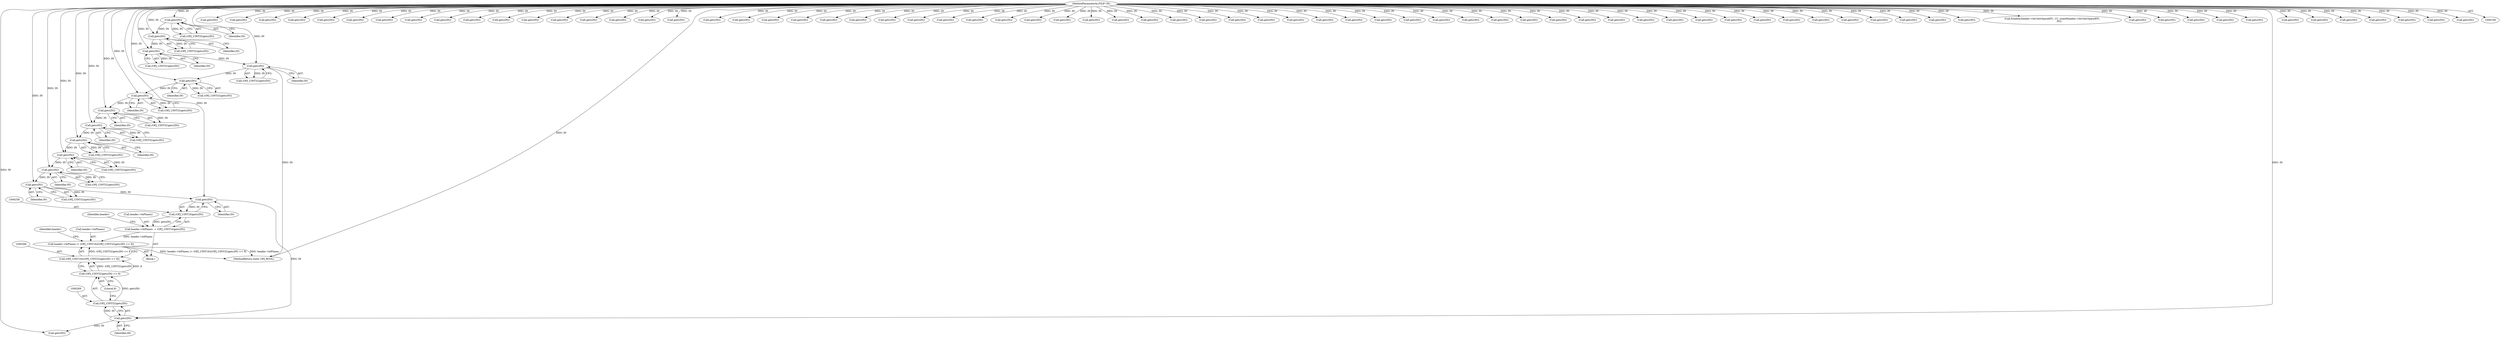 digraph "0_openjpeg_baf0c1ad4572daa89caa3b12985bdd93530f0dd7@pointer" {
"1000261" [label="(Call,header->biPlanes |= (OPJ_UINT16)((OPJ_UINT32)getc(IN) << 8))"];
"1000253" [label="(Call,header->biPlanes  = (OPJ_UINT16)getc(IN))"];
"1000257" [label="(Call,(OPJ_UINT16)getc(IN))"];
"1000259" [label="(Call,getc(IN))"];
"1000250" [label="(Call,getc(IN))"];
"1000240" [label="(Call,getc(IN))"];
"1000230" [label="(Call,getc(IN))"];
"1000221" [label="(Call,getc(IN))"];
"1000212" [label="(Call,getc(IN))"];
"1000202" [label="(Call,getc(IN))"];
"1000192" [label="(Call,getc(IN))"];
"1000183" [label="(Call,getc(IN))"];
"1000153" [label="(Call,getc(IN))"];
"1000143" [label="(Call,getc(IN))"];
"1000133" [label="(Call,getc(IN))"];
"1000124" [label="(Call,getc(IN))"];
"1000109" [label="(MethodParameterIn,FILE* IN)"];
"1000265" [label="(Call,(OPJ_UINT16)((OPJ_UINT32)getc(IN) << 8))"];
"1000267" [label="(Call,(OPJ_UINT32)getc(IN) << 8)"];
"1000268" [label="(Call,(OPJ_UINT32)getc(IN))"];
"1000270" [label="(Call,getc(IN))"];
"1000990" [label="(Call,getc(IN))"];
"1000241" [label="(Identifier,IN)"];
"1000254" [label="(Call,header->biPlanes)"];
"1000231" [label="(Identifier,IN)"];
"1000841" [label="(Call,getc(IN))"];
"1000895" [label="(Call,getc(IN))"];
"1000952" [label="(Call,getc(IN))"];
"1000200" [label="(Call,(OPJ_UINT32)getc(IN))"];
"1000222" [label="(Identifier,IN)"];
"1000452" [label="(Call,getc(IN))"];
"1000971" [label="(Call,getc(IN))"];
"1000500" [label="(Call,getc(IN))"];
"1000554" [label="(Call,getc(IN))"];
"1000659" [label="(Call,getc(IN))"];
"1000924" [label="(Call,getc(IN))"];
"1000722" [label="(Call,getc(IN))"];
"1000573" [label="(Call,getc(IN))"];
"1000262" [label="(Call,header->biPlanes)"];
"1000442" [label="(Call,getc(IN))"];
"1000133" [label="(Call,getc(IN))"];
"1000348" [label="(Call,getc(IN))"];
"1000404" [label="(Call,getc(IN))"];
"1000433" [label="(Call,getc(IN))"];
"1000980" [label="(Call,getc(IN))"];
"1000210" [label="(Call,(OPJ_UINT32)getc(IN))"];
"1001043" [label="(MethodReturn,static OPJ_BOOL)"];
"1000904" [label="(Call,getc(IN))"];
"1000859" [label="(Call,getc(IN))"];
"1000518" [label="(Call,getc(IN))"];
"1000212" [label="(Call,getc(IN))"];
"1001000" [label="(Call,getc(IN))"];
"1000869" [label="(Call,getc(IN))"];
"1000134" [label="(Identifier,IN)"];
"1000228" [label="(Call,(OPJ_UINT32)getc(IN))"];
"1000259" [label="(Call,getc(IN))"];
"1000124" [label="(Call,getc(IN))"];
"1000583" [label="(Call,getc(IN))"];
"1000319" [label="(Call,getc(IN))"];
"1000257" [label="(Call,(OPJ_UINT16)getc(IN))"];
"1000424" [label="(Call,getc(IN))"];
"1000271" [label="(Identifier,IN)"];
"1000219" [label="(Call,(OPJ_UINT32)getc(IN))"];
"1000275" [label="(Identifier,header)"];
"1000328" [label="(Call,getc(IN))"];
"1000230" [label="(Call,getc(IN))"];
"1000144" [label="(Identifier,IN)"];
"1000125" [label="(Identifier,IN)"];
"1000962" [label="(Call,getc(IN))"];
"1000649" [label="(Call,getc(IN))"];
"1000509" [label="(Call,getc(IN))"];
"1000203" [label="(Identifier,IN)"];
"1001018" [label="(Call,getc(IN))"];
"1000131" [label="(Call,(OPJ_UINT32)getc(IN))"];
"1000732" [label="(Call,getc(IN))"];
"1000190" [label="(Call,(OPJ_UINT32)getc(IN))"];
"1000462" [label="(Call,getc(IN))"];
"1000621" [label="(Call,getc(IN))"];
"1000261" [label="(Call,header->biPlanes |= (OPJ_UINT16)((OPJ_UINT32)getc(IN) << 8))"];
"1000202" [label="(Call,getc(IN))"];
"1000538" [label="(Call,getc(IN))"];
"1000143" [label="(Call,getc(IN))"];
"1000490" [label="(Call,getc(IN))"];
"1000713" [label="(Call,getc(IN))"];
"1000774" [label="(Call,getc(IN))"];
"1001028" [label="(Call,getc(IN))"];
"1000184" [label="(Identifier,IN)"];
"1000942" [label="(Call,getc(IN))"];
"1000238" [label="(Call,(OPJ_UINT32)getc(IN))"];
"1000141" [label="(Call,(OPJ_UINT32)getc(IN))"];
"1000250" [label="(Call,getc(IN))"];
"1000376" [label="(Call,getc(IN))"];
"1000611" [label="(Call,getc(IN))"];
"1000793" [label="(Call,getc(IN))"];
"1000268" [label="(Call,(OPJ_UINT32)getc(IN))"];
"1000260" [label="(Identifier,IN)"];
"1000914" [label="(Call,getc(IN))"];
"1000879" [label="(Call,getc(IN))"];
"1000122" [label="(Call,(OPJ_UINT32)getc(IN))"];
"1000630" [label="(Call,getc(IN))"];
"1000183" [label="(Call,getc(IN))"];
"1000395" [label="(Call,getc(IN))"];
"1000601" [label="(Call,getc(IN))"];
"1000251" [label="(Identifier,IN)"];
"1000414" [label="(Call,getc(IN))"];
"1000563" [label="(Call,getc(IN))"];
"1000270" [label="(Call,getc(IN))"];
"1000192" [label="(Call,getc(IN))"];
"1000480" [label="(Call,getc(IN))"];
"1000213" [label="(Identifier,IN)"];
"1000154" [label="(Identifier,IN)"];
"1000109" [label="(MethodParameterIn,FILE* IN)"];
"1000193" [label="(Identifier,IN)"];
"1000366" [label="(Call,getc(IN))"];
"1000803" [label="(Call,getc(IN))"];
"1001038" [label="(Call,getc(IN))"];
"1000267" [label="(Call,(OPJ_UINT32)getc(IN) << 8)"];
"1000668" [label="(Call,getc(IN))"];
"1000153" [label="(Call,getc(IN))"];
"1000265" [label="(Call,(OPJ_UINT16)((OPJ_UINT32)getc(IN) << 8))"];
"1000697" [label="(Call,getc(IN))"];
"1000639" [label="(Call,getc(IN))"];
"1000272" [label="(Literal,8)"];
"1000290" [label="(Call,getc(IN))"];
"1000357" [label="(Call,getc(IN))"];
"1000850" [label="(Call,getc(IN))"];
"1000933" [label="(Call,getc(IN))"];
"1000592" [label="(Call,getc(IN))"];
"1000747" [label="(Call,fread(&(header->biColorSpaceEP), 1U, sizeof(header->biColorSpaceEP),\n                  IN))"];
"1000831" [label="(Call,getc(IN))"];
"1000263" [label="(Identifier,header)"];
"1000687" [label="(Call,getc(IN))"];
"1000111" [label="(Block,)"];
"1000248" [label="(Call,(OPJ_UINT32)getc(IN))"];
"1000471" [label="(Call,getc(IN))"];
"1000386" [label="(Call,getc(IN))"];
"1001009" [label="(Call,getc(IN))"];
"1000279" [label="(Call,getc(IN))"];
"1000221" [label="(Call,getc(IN))"];
"1000338" [label="(Call,getc(IN))"];
"1000677" [label="(Call,getc(IN))"];
"1000151" [label="(Call,(OPJ_UINT32)getc(IN))"];
"1000181" [label="(Call,(OPJ_UINT32)getc(IN))"];
"1000253" [label="(Call,header->biPlanes  = (OPJ_UINT16)getc(IN))"];
"1000742" [label="(Call,getc(IN))"];
"1000240" [label="(Call,getc(IN))"];
"1000821" [label="(Call,getc(IN))"];
"1000783" [label="(Call,getc(IN))"];
"1000812" [label="(Call,getc(IN))"];
"1000528" [label="(Call,getc(IN))"];
"1000261" -> "1000111"  [label="AST: "];
"1000261" -> "1000265"  [label="CFG: "];
"1000262" -> "1000261"  [label="AST: "];
"1000265" -> "1000261"  [label="AST: "];
"1000275" -> "1000261"  [label="CFG: "];
"1000261" -> "1001043"  [label="DDG: header->biPlanes"];
"1000261" -> "1001043"  [label="DDG: header->biPlanes |= (OPJ_UINT16)((OPJ_UINT32)getc(IN) << 8)"];
"1000253" -> "1000261"  [label="DDG: header->biPlanes"];
"1000265" -> "1000261"  [label="DDG: (OPJ_UINT32)getc(IN) << 8"];
"1000253" -> "1000111"  [label="AST: "];
"1000253" -> "1000257"  [label="CFG: "];
"1000254" -> "1000253"  [label="AST: "];
"1000257" -> "1000253"  [label="AST: "];
"1000263" -> "1000253"  [label="CFG: "];
"1000257" -> "1000253"  [label="DDG: getc(IN)"];
"1000257" -> "1000259"  [label="CFG: "];
"1000258" -> "1000257"  [label="AST: "];
"1000259" -> "1000257"  [label="AST: "];
"1000259" -> "1000257"  [label="DDG: IN"];
"1000259" -> "1000260"  [label="CFG: "];
"1000260" -> "1000259"  [label="AST: "];
"1000250" -> "1000259"  [label="DDG: IN"];
"1000109" -> "1000259"  [label="DDG: IN"];
"1000259" -> "1000270"  [label="DDG: IN"];
"1000250" -> "1000248"  [label="AST: "];
"1000250" -> "1000251"  [label="CFG: "];
"1000251" -> "1000250"  [label="AST: "];
"1000248" -> "1000250"  [label="CFG: "];
"1000250" -> "1000248"  [label="DDG: IN"];
"1000240" -> "1000250"  [label="DDG: IN"];
"1000109" -> "1000250"  [label="DDG: IN"];
"1000240" -> "1000238"  [label="AST: "];
"1000240" -> "1000241"  [label="CFG: "];
"1000241" -> "1000240"  [label="AST: "];
"1000238" -> "1000240"  [label="CFG: "];
"1000240" -> "1000238"  [label="DDG: IN"];
"1000230" -> "1000240"  [label="DDG: IN"];
"1000109" -> "1000240"  [label="DDG: IN"];
"1000230" -> "1000228"  [label="AST: "];
"1000230" -> "1000231"  [label="CFG: "];
"1000231" -> "1000230"  [label="AST: "];
"1000228" -> "1000230"  [label="CFG: "];
"1000230" -> "1000228"  [label="DDG: IN"];
"1000221" -> "1000230"  [label="DDG: IN"];
"1000109" -> "1000230"  [label="DDG: IN"];
"1000221" -> "1000219"  [label="AST: "];
"1000221" -> "1000222"  [label="CFG: "];
"1000222" -> "1000221"  [label="AST: "];
"1000219" -> "1000221"  [label="CFG: "];
"1000221" -> "1000219"  [label="DDG: IN"];
"1000212" -> "1000221"  [label="DDG: IN"];
"1000109" -> "1000221"  [label="DDG: IN"];
"1000212" -> "1000210"  [label="AST: "];
"1000212" -> "1000213"  [label="CFG: "];
"1000213" -> "1000212"  [label="AST: "];
"1000210" -> "1000212"  [label="CFG: "];
"1000212" -> "1000210"  [label="DDG: IN"];
"1000202" -> "1000212"  [label="DDG: IN"];
"1000109" -> "1000212"  [label="DDG: IN"];
"1000202" -> "1000200"  [label="AST: "];
"1000202" -> "1000203"  [label="CFG: "];
"1000203" -> "1000202"  [label="AST: "];
"1000200" -> "1000202"  [label="CFG: "];
"1000202" -> "1000200"  [label="DDG: IN"];
"1000192" -> "1000202"  [label="DDG: IN"];
"1000109" -> "1000202"  [label="DDG: IN"];
"1000192" -> "1000190"  [label="AST: "];
"1000192" -> "1000193"  [label="CFG: "];
"1000193" -> "1000192"  [label="AST: "];
"1000190" -> "1000192"  [label="CFG: "];
"1000192" -> "1000190"  [label="DDG: IN"];
"1000183" -> "1000192"  [label="DDG: IN"];
"1000109" -> "1000192"  [label="DDG: IN"];
"1000183" -> "1000181"  [label="AST: "];
"1000183" -> "1000184"  [label="CFG: "];
"1000184" -> "1000183"  [label="AST: "];
"1000181" -> "1000183"  [label="CFG: "];
"1000183" -> "1000181"  [label="DDG: IN"];
"1000153" -> "1000183"  [label="DDG: IN"];
"1000109" -> "1000183"  [label="DDG: IN"];
"1000153" -> "1000151"  [label="AST: "];
"1000153" -> "1000154"  [label="CFG: "];
"1000154" -> "1000153"  [label="AST: "];
"1000151" -> "1000153"  [label="CFG: "];
"1000153" -> "1001043"  [label="DDG: IN"];
"1000153" -> "1000151"  [label="DDG: IN"];
"1000143" -> "1000153"  [label="DDG: IN"];
"1000109" -> "1000153"  [label="DDG: IN"];
"1000143" -> "1000141"  [label="AST: "];
"1000143" -> "1000144"  [label="CFG: "];
"1000144" -> "1000143"  [label="AST: "];
"1000141" -> "1000143"  [label="CFG: "];
"1000143" -> "1000141"  [label="DDG: IN"];
"1000133" -> "1000143"  [label="DDG: IN"];
"1000109" -> "1000143"  [label="DDG: IN"];
"1000133" -> "1000131"  [label="AST: "];
"1000133" -> "1000134"  [label="CFG: "];
"1000134" -> "1000133"  [label="AST: "];
"1000131" -> "1000133"  [label="CFG: "];
"1000133" -> "1000131"  [label="DDG: IN"];
"1000124" -> "1000133"  [label="DDG: IN"];
"1000109" -> "1000133"  [label="DDG: IN"];
"1000124" -> "1000122"  [label="AST: "];
"1000124" -> "1000125"  [label="CFG: "];
"1000125" -> "1000124"  [label="AST: "];
"1000122" -> "1000124"  [label="CFG: "];
"1000124" -> "1000122"  [label="DDG: IN"];
"1000109" -> "1000124"  [label="DDG: IN"];
"1000109" -> "1000108"  [label="AST: "];
"1000109" -> "1001043"  [label="DDG: IN"];
"1000109" -> "1000270"  [label="DDG: IN"];
"1000109" -> "1000279"  [label="DDG: IN"];
"1000109" -> "1000290"  [label="DDG: IN"];
"1000109" -> "1000319"  [label="DDG: IN"];
"1000109" -> "1000328"  [label="DDG: IN"];
"1000109" -> "1000338"  [label="DDG: IN"];
"1000109" -> "1000348"  [label="DDG: IN"];
"1000109" -> "1000357"  [label="DDG: IN"];
"1000109" -> "1000366"  [label="DDG: IN"];
"1000109" -> "1000376"  [label="DDG: IN"];
"1000109" -> "1000386"  [label="DDG: IN"];
"1000109" -> "1000395"  [label="DDG: IN"];
"1000109" -> "1000404"  [label="DDG: IN"];
"1000109" -> "1000414"  [label="DDG: IN"];
"1000109" -> "1000424"  [label="DDG: IN"];
"1000109" -> "1000433"  [label="DDG: IN"];
"1000109" -> "1000442"  [label="DDG: IN"];
"1000109" -> "1000452"  [label="DDG: IN"];
"1000109" -> "1000462"  [label="DDG: IN"];
"1000109" -> "1000471"  [label="DDG: IN"];
"1000109" -> "1000480"  [label="DDG: IN"];
"1000109" -> "1000490"  [label="DDG: IN"];
"1000109" -> "1000500"  [label="DDG: IN"];
"1000109" -> "1000509"  [label="DDG: IN"];
"1000109" -> "1000518"  [label="DDG: IN"];
"1000109" -> "1000528"  [label="DDG: IN"];
"1000109" -> "1000538"  [label="DDG: IN"];
"1000109" -> "1000554"  [label="DDG: IN"];
"1000109" -> "1000563"  [label="DDG: IN"];
"1000109" -> "1000573"  [label="DDG: IN"];
"1000109" -> "1000583"  [label="DDG: IN"];
"1000109" -> "1000592"  [label="DDG: IN"];
"1000109" -> "1000601"  [label="DDG: IN"];
"1000109" -> "1000611"  [label="DDG: IN"];
"1000109" -> "1000621"  [label="DDG: IN"];
"1000109" -> "1000630"  [label="DDG: IN"];
"1000109" -> "1000639"  [label="DDG: IN"];
"1000109" -> "1000649"  [label="DDG: IN"];
"1000109" -> "1000659"  [label="DDG: IN"];
"1000109" -> "1000668"  [label="DDG: IN"];
"1000109" -> "1000677"  [label="DDG: IN"];
"1000109" -> "1000687"  [label="DDG: IN"];
"1000109" -> "1000697"  [label="DDG: IN"];
"1000109" -> "1000713"  [label="DDG: IN"];
"1000109" -> "1000722"  [label="DDG: IN"];
"1000109" -> "1000732"  [label="DDG: IN"];
"1000109" -> "1000742"  [label="DDG: IN"];
"1000109" -> "1000747"  [label="DDG: IN"];
"1000109" -> "1000774"  [label="DDG: IN"];
"1000109" -> "1000783"  [label="DDG: IN"];
"1000109" -> "1000793"  [label="DDG: IN"];
"1000109" -> "1000803"  [label="DDG: IN"];
"1000109" -> "1000812"  [label="DDG: IN"];
"1000109" -> "1000821"  [label="DDG: IN"];
"1000109" -> "1000831"  [label="DDG: IN"];
"1000109" -> "1000841"  [label="DDG: IN"];
"1000109" -> "1000850"  [label="DDG: IN"];
"1000109" -> "1000859"  [label="DDG: IN"];
"1000109" -> "1000869"  [label="DDG: IN"];
"1000109" -> "1000879"  [label="DDG: IN"];
"1000109" -> "1000895"  [label="DDG: IN"];
"1000109" -> "1000904"  [label="DDG: IN"];
"1000109" -> "1000914"  [label="DDG: IN"];
"1000109" -> "1000924"  [label="DDG: IN"];
"1000109" -> "1000933"  [label="DDG: IN"];
"1000109" -> "1000942"  [label="DDG: IN"];
"1000109" -> "1000952"  [label="DDG: IN"];
"1000109" -> "1000962"  [label="DDG: IN"];
"1000109" -> "1000971"  [label="DDG: IN"];
"1000109" -> "1000980"  [label="DDG: IN"];
"1000109" -> "1000990"  [label="DDG: IN"];
"1000109" -> "1001000"  [label="DDG: IN"];
"1000109" -> "1001009"  [label="DDG: IN"];
"1000109" -> "1001018"  [label="DDG: IN"];
"1000109" -> "1001028"  [label="DDG: IN"];
"1000109" -> "1001038"  [label="DDG: IN"];
"1000265" -> "1000267"  [label="CFG: "];
"1000266" -> "1000265"  [label="AST: "];
"1000267" -> "1000265"  [label="AST: "];
"1000267" -> "1000265"  [label="DDG: (OPJ_UINT32)getc(IN)"];
"1000267" -> "1000265"  [label="DDG: 8"];
"1000267" -> "1000272"  [label="CFG: "];
"1000268" -> "1000267"  [label="AST: "];
"1000272" -> "1000267"  [label="AST: "];
"1000268" -> "1000267"  [label="DDG: getc(IN)"];
"1000268" -> "1000270"  [label="CFG: "];
"1000269" -> "1000268"  [label="AST: "];
"1000270" -> "1000268"  [label="AST: "];
"1000272" -> "1000268"  [label="CFG: "];
"1000270" -> "1000268"  [label="DDG: IN"];
"1000270" -> "1000271"  [label="CFG: "];
"1000271" -> "1000270"  [label="AST: "];
"1000270" -> "1000279"  [label="DDG: IN"];
}
